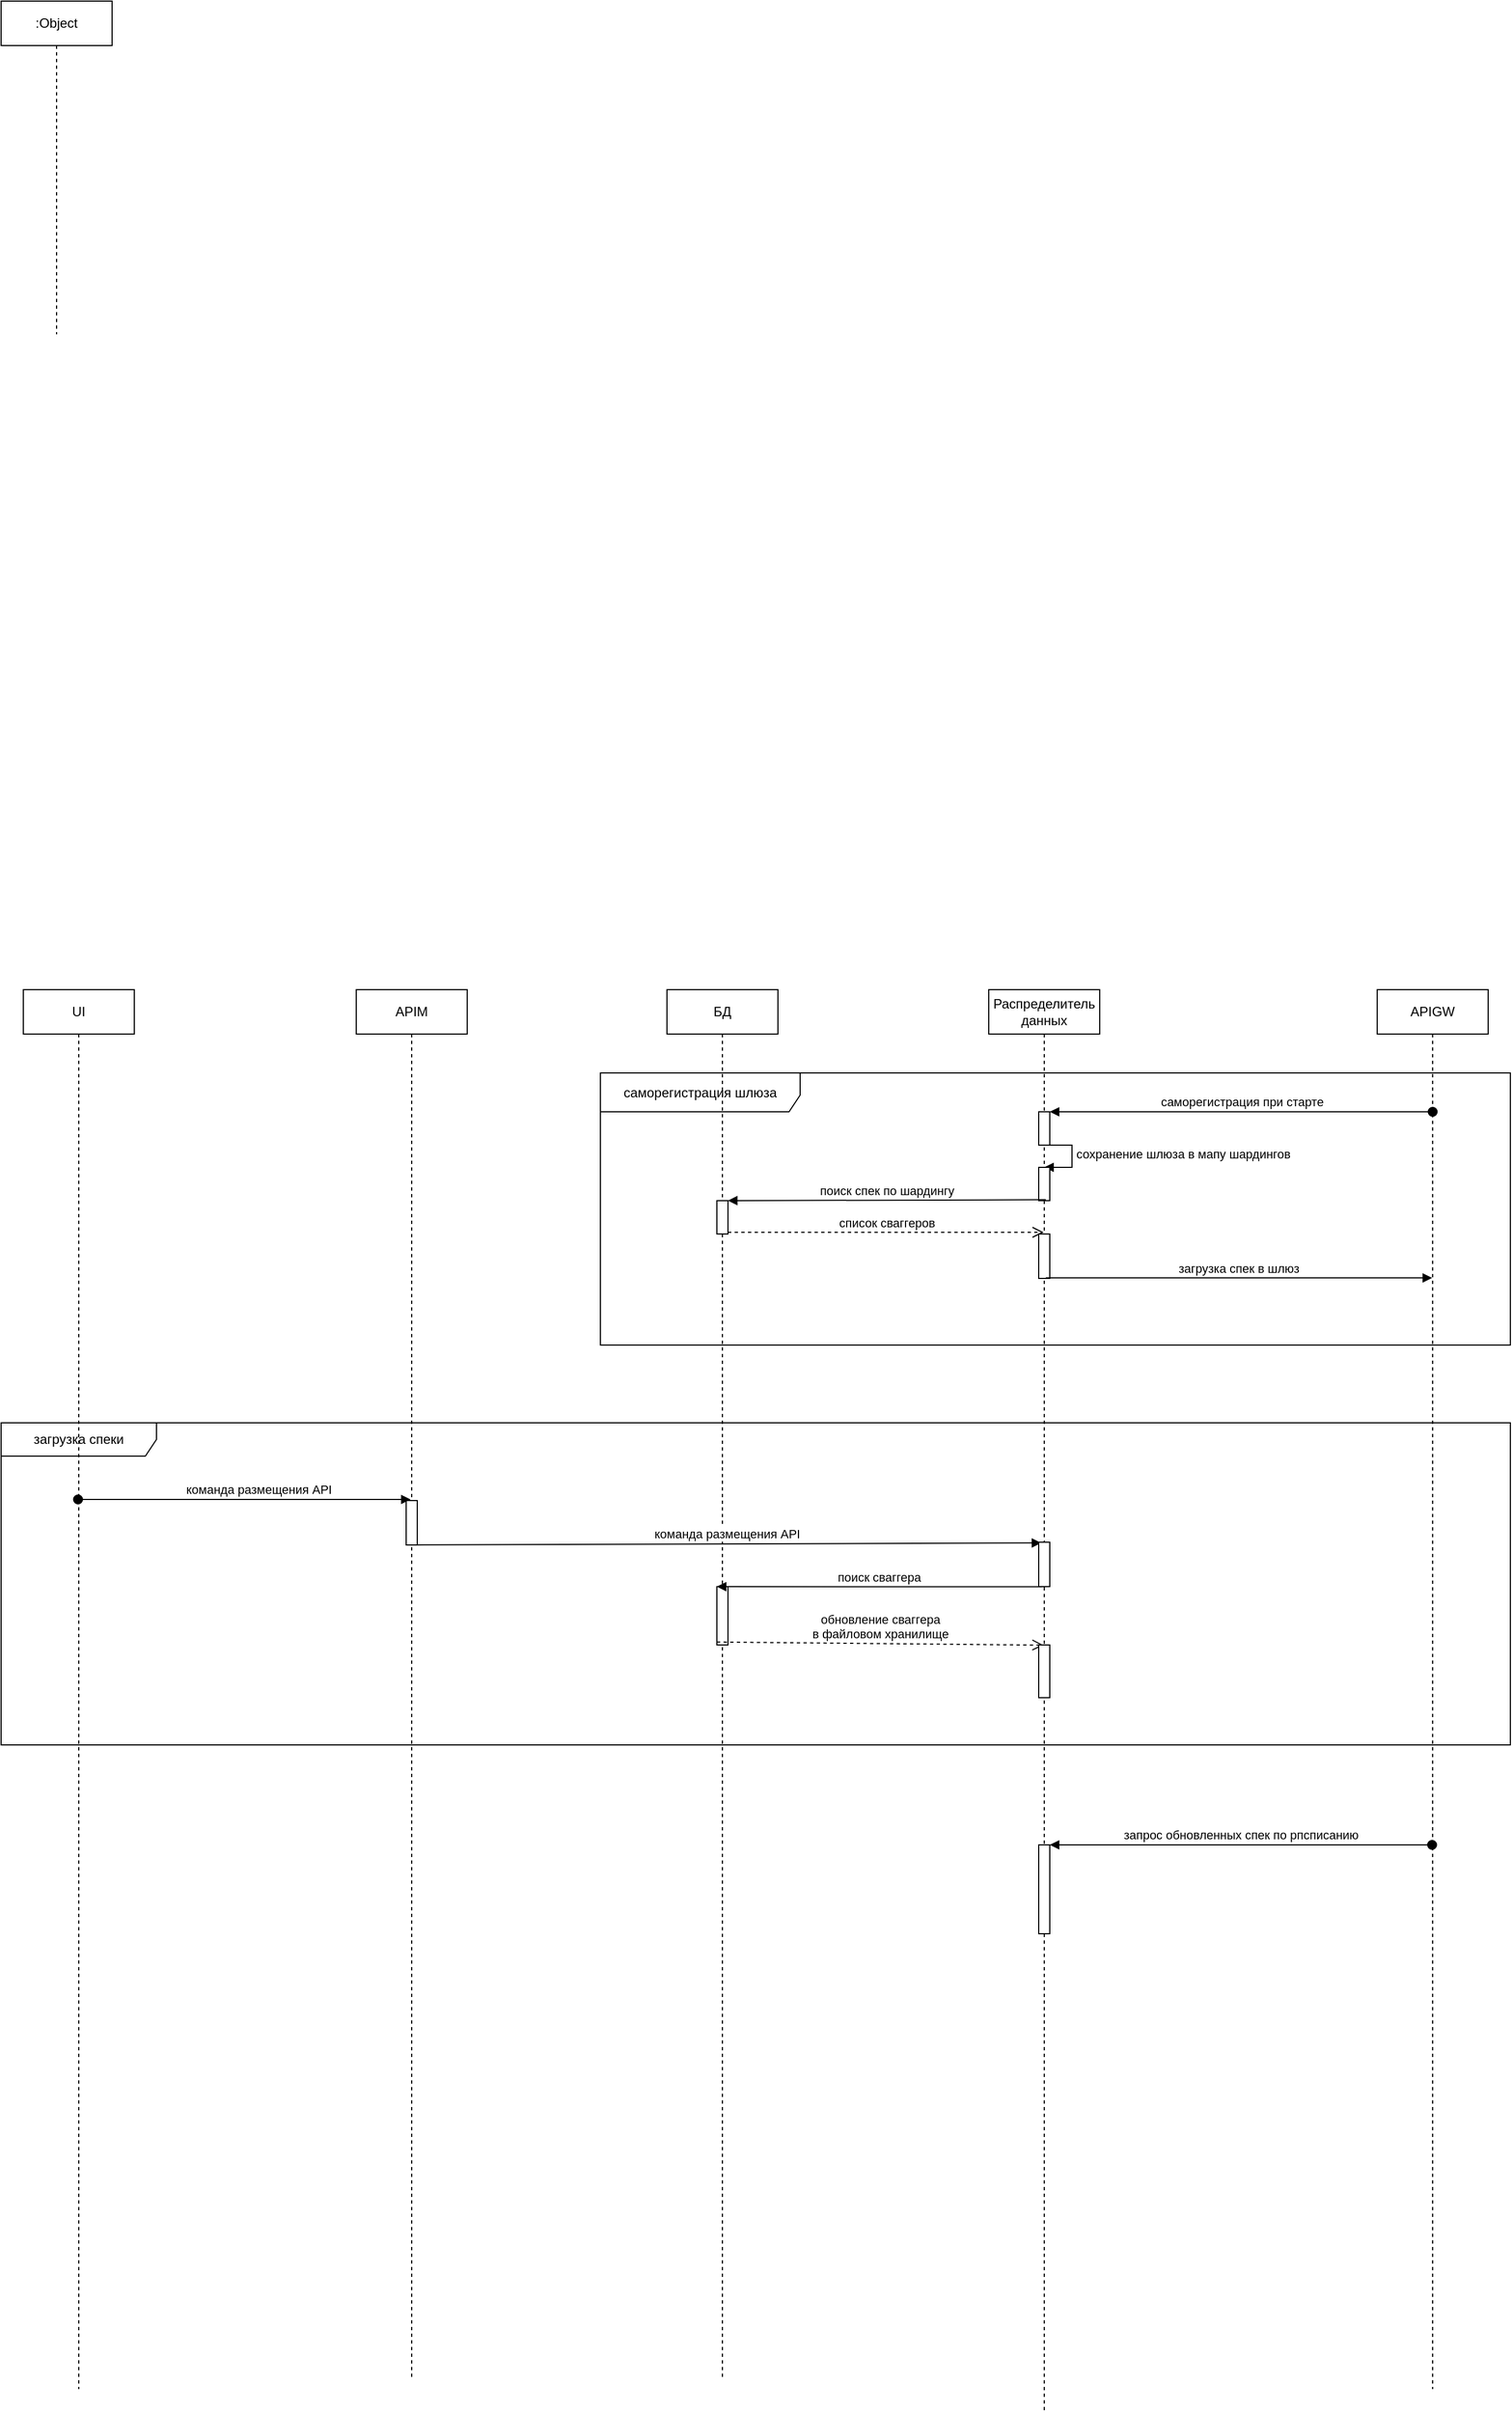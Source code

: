<mxfile version="14.9.6" type="device"><diagram id="fAzBfsPpGXdVSr5-m_g-" name="Page-1"><mxGraphModel dx="1831" dy="1626" grid="1" gridSize="10" guides="1" tooltips="1" connect="1" arrows="1" fold="1" page="1" pageScale="1" pageWidth="850" pageHeight="1100" math="0" shadow="0"><root><mxCell id="0"/><mxCell id="1" parent="0"/><mxCell id="4kzAbB199FvNZVt0w6Fd-46" value="саморегистрация шлюза" style="shape=umlFrame;whiteSpace=wrap;html=1;width=180;height=35;" vertex="1" parent="1"><mxGeometry x="100" y="155" width="820" height="245" as="geometry"/></mxCell><mxCell id="4kzAbB199FvNZVt0w6Fd-28" value="загрузка спеки" style="shape=umlFrame;whiteSpace=wrap;html=1;width=140;height=30;" vertex="1" parent="1"><mxGeometry x="-440" y="470" width="1360" height="290" as="geometry"/></mxCell><mxCell id="4kzAbB199FvNZVt0w6Fd-4" value="&lt;span&gt;Распределитель&lt;/span&gt;&lt;br&gt;&lt;span&gt;данных&lt;/span&gt;" style="shape=umlLifeline;perimeter=lifelinePerimeter;whiteSpace=wrap;html=1;container=1;collapsible=0;recursiveResize=0;outlineConnect=0;" vertex="1" parent="1"><mxGeometry x="450" y="80" width="100" height="1280" as="geometry"/></mxCell><mxCell id="4kzAbB199FvNZVt0w6Fd-5" value="&lt;span&gt;APIGW&lt;/span&gt;" style="shape=umlLifeline;perimeter=lifelinePerimeter;whiteSpace=wrap;html=1;container=1;collapsible=0;recursiveResize=0;outlineConnect=0;" vertex="1" parent="1"><mxGeometry x="800" y="80" width="100" height="1260" as="geometry"/></mxCell><mxCell id="4kzAbB199FvNZVt0w6Fd-6" value="&lt;span&gt;APIM&lt;/span&gt;" style="shape=umlLifeline;perimeter=lifelinePerimeter;whiteSpace=wrap;html=1;container=1;collapsible=0;recursiveResize=0;outlineConnect=0;" vertex="1" parent="1"><mxGeometry x="-120" y="80" width="100" height="1250" as="geometry"/></mxCell><mxCell id="4kzAbB199FvNZVt0w6Fd-13" value="" style="html=1;points=[];perimeter=orthogonalPerimeter;" vertex="1" parent="4kzAbB199FvNZVt0w6Fd-6"><mxGeometry x="45" y="460" width="10" height="40" as="geometry"/></mxCell><mxCell id="4kzAbB199FvNZVt0w6Fd-10" value="UI" style="shape=umlLifeline;perimeter=lifelinePerimeter;whiteSpace=wrap;html=1;container=1;collapsible=0;recursiveResize=0;outlineConnect=0;" vertex="1" parent="1"><mxGeometry x="-420" y="80" width="100" height="1260" as="geometry"/></mxCell><mxCell id="4kzAbB199FvNZVt0w6Fd-14" value="команда размещения API" style="html=1;verticalAlign=bottom;startArrow=oval;endArrow=block;startSize=8;entryX=0.4;entryY=-0.025;entryDx=0;entryDy=0;entryPerimeter=0;" edge="1" target="4kzAbB199FvNZVt0w6Fd-13" parent="1"><mxGeometry x="0.084" relative="1" as="geometry"><mxPoint x="-370.676" y="539" as="sourcePoint"/><mxPoint x="-75" y="580" as="targetPoint"/><mxPoint as="offset"/></mxGeometry></mxCell><mxCell id="4kzAbB199FvNZVt0w6Fd-15" value="БД" style="shape=umlLifeline;perimeter=lifelinePerimeter;whiteSpace=wrap;html=1;container=1;collapsible=0;recursiveResize=0;outlineConnect=0;" vertex="1" parent="1"><mxGeometry x="160" y="80" width="100" height="1250" as="geometry"/></mxCell><mxCell id="4kzAbB199FvNZVt0w6Fd-34" value="" style="html=1;points=[];perimeter=orthogonalPerimeter;" vertex="1" parent="4kzAbB199FvNZVt0w6Fd-15"><mxGeometry x="45" y="190" width="10" height="30" as="geometry"/></mxCell><mxCell id="4kzAbB199FvNZVt0w6Fd-17" value="команда размещения API" style="html=1;verticalAlign=bottom;endArrow=block;exitX=0.609;exitY=0.999;exitDx=0;exitDy=0;exitPerimeter=0;entryX=0.228;entryY=0.016;entryDx=0;entryDy=0;entryPerimeter=0;" edge="1" parent="1" source="4kzAbB199FvNZVt0w6Fd-13" target="4kzAbB199FvNZVt0w6Fd-19"><mxGeometry x="-0.002" width="80" relative="1" as="geometry"><mxPoint x="220" y="560" as="sourcePoint"/><mxPoint x="209.5" y="579.96" as="targetPoint"/><mxPoint as="offset"/></mxGeometry></mxCell><mxCell id="4kzAbB199FvNZVt0w6Fd-19" value="" style="html=1;points=[];perimeter=orthogonalPerimeter;" vertex="1" parent="1"><mxGeometry x="495" y="577.5" width="10" height="40" as="geometry"/></mxCell><mxCell id="4kzAbB199FvNZVt0w6Fd-20" value="" style="html=1;points=[];perimeter=orthogonalPerimeter;" vertex="1" parent="1"><mxGeometry x="205" y="617.5" width="10" height="52.5" as="geometry"/></mxCell><mxCell id="4kzAbB199FvNZVt0w6Fd-21" value="поиск сваггера" style="html=1;verticalAlign=bottom;endArrow=block;entryX=0;entryY=0;exitX=0.286;exitY=1.004;exitDx=0;exitDy=0;exitPerimeter=0;" edge="1" target="4kzAbB199FvNZVt0w6Fd-20" parent="1" source="4kzAbB199FvNZVt0w6Fd-19"><mxGeometry relative="1" as="geometry"><mxPoint x="410" y="620" as="sourcePoint"/></mxGeometry></mxCell><mxCell id="4kzAbB199FvNZVt0w6Fd-22" value="обновление сваггера &lt;br&gt;в файловом хранилище" style="html=1;verticalAlign=bottom;endArrow=open;dashed=1;endSize=8;exitX=0;exitY=0.95;entryX=0.434;entryY=0.004;entryDx=0;entryDy=0;entryPerimeter=0;" edge="1" source="4kzAbB199FvNZVt0w6Fd-20" parent="1" target="4kzAbB199FvNZVt0w6Fd-23"><mxGeometry relative="1" as="geometry"><mxPoint x="320" y="800" as="targetPoint"/></mxGeometry></mxCell><mxCell id="4kzAbB199FvNZVt0w6Fd-23" value="" style="html=1;points=[];perimeter=orthogonalPerimeter;" vertex="1" parent="1"><mxGeometry x="495" y="670" width="10" height="47.5" as="geometry"/></mxCell><mxCell id="4kzAbB199FvNZVt0w6Fd-29" value="" style="html=1;points=[];perimeter=orthogonalPerimeter;" vertex="1" parent="1"><mxGeometry x="495" y="190" width="10" height="30" as="geometry"/></mxCell><mxCell id="4kzAbB199FvNZVt0w6Fd-30" value="саморегистрация при старте" style="html=1;verticalAlign=bottom;startArrow=oval;endArrow=block;startSize=8;" edge="1" target="4kzAbB199FvNZVt0w6Fd-29" parent="1"><mxGeometry relative="1" as="geometry"><mxPoint x="850" y="190" as="sourcePoint"/></mxGeometry></mxCell><mxCell id="4kzAbB199FvNZVt0w6Fd-32" value="сохранение шлюза в мапу шардингов" style="edgeStyle=orthogonalEdgeStyle;html=1;align=left;spacingLeft=2;endArrow=block;rounded=0;entryX=1;entryY=0;" edge="1" parent="1"><mxGeometry relative="1" as="geometry"><mxPoint x="495" y="220" as="sourcePoint"/><Array as="points"><mxPoint x="525" y="220"/></Array><mxPoint x="500" y="240" as="targetPoint"/></mxGeometry></mxCell><mxCell id="4kzAbB199FvNZVt0w6Fd-33" value="" style="html=1;points=[];perimeter=orthogonalPerimeter;" vertex="1" parent="1"><mxGeometry x="495" y="240" width="10" height="30" as="geometry"/></mxCell><mxCell id="4kzAbB199FvNZVt0w6Fd-35" value="поиск спек по шардингу" style="html=1;verticalAlign=bottom;endArrow=block;entryX=1;entryY=0;exitX=0.641;exitY=0.972;exitDx=0;exitDy=0;exitPerimeter=0;" edge="1" target="4kzAbB199FvNZVt0w6Fd-34" parent="1" source="4kzAbB199FvNZVt0w6Fd-33"><mxGeometry relative="1" as="geometry"><mxPoint x="275" y="270" as="sourcePoint"/></mxGeometry></mxCell><mxCell id="4kzAbB199FvNZVt0w6Fd-36" value="список сваггеров" style="html=1;verticalAlign=bottom;endArrow=open;dashed=1;endSize=8;exitX=1;exitY=0.95;" edge="1" source="4kzAbB199FvNZVt0w6Fd-34" parent="1" target="4kzAbB199FvNZVt0w6Fd-4"><mxGeometry relative="1" as="geometry"><mxPoint x="275" y="327" as="targetPoint"/></mxGeometry></mxCell><mxCell id="4kzAbB199FvNZVt0w6Fd-44" value="" style="html=1;points=[];perimeter=orthogonalPerimeter;" vertex="1" parent="1"><mxGeometry x="495" y="300" width="10" height="40" as="geometry"/></mxCell><mxCell id="4kzAbB199FvNZVt0w6Fd-45" value="загрузка спек в шлюз" style="html=1;verticalAlign=bottom;endArrow=block;exitX=0.641;exitY=0.988;exitDx=0;exitDy=0;exitPerimeter=0;" edge="1" parent="1" source="4kzAbB199FvNZVt0w6Fd-44" target="4kzAbB199FvNZVt0w6Fd-5"><mxGeometry width="80" relative="1" as="geometry"><mxPoint x="530" y="319.66" as="sourcePoint"/><mxPoint x="610" y="319.66" as="targetPoint"/></mxGeometry></mxCell><mxCell id="4kzAbB199FvNZVt0w6Fd-50" value="" style="html=1;points=[];perimeter=orthogonalPerimeter;" vertex="1" parent="1"><mxGeometry x="495" y="850" width="10" height="80" as="geometry"/></mxCell><mxCell id="4kzAbB199FvNZVt0w6Fd-51" value="запрос обновленных спек по рпсписанию" style="html=1;verticalAlign=bottom;startArrow=oval;endArrow=block;startSize=8;" edge="1" target="4kzAbB199FvNZVt0w6Fd-50" parent="1" source="4kzAbB199FvNZVt0w6Fd-5"><mxGeometry relative="1" as="geometry"><mxPoint x="435" y="850" as="sourcePoint"/></mxGeometry></mxCell><mxCell id="4kzAbB199FvNZVt0w6Fd-52" value=":Object" style="shape=umlLifeline;perimeter=lifelinePerimeter;whiteSpace=wrap;html=1;container=1;collapsible=0;recursiveResize=0;outlineConnect=0;" vertex="1" parent="1"><mxGeometry x="-440" y="-810" width="100" height="300" as="geometry"/></mxCell></root></mxGraphModel></diagram></mxfile>